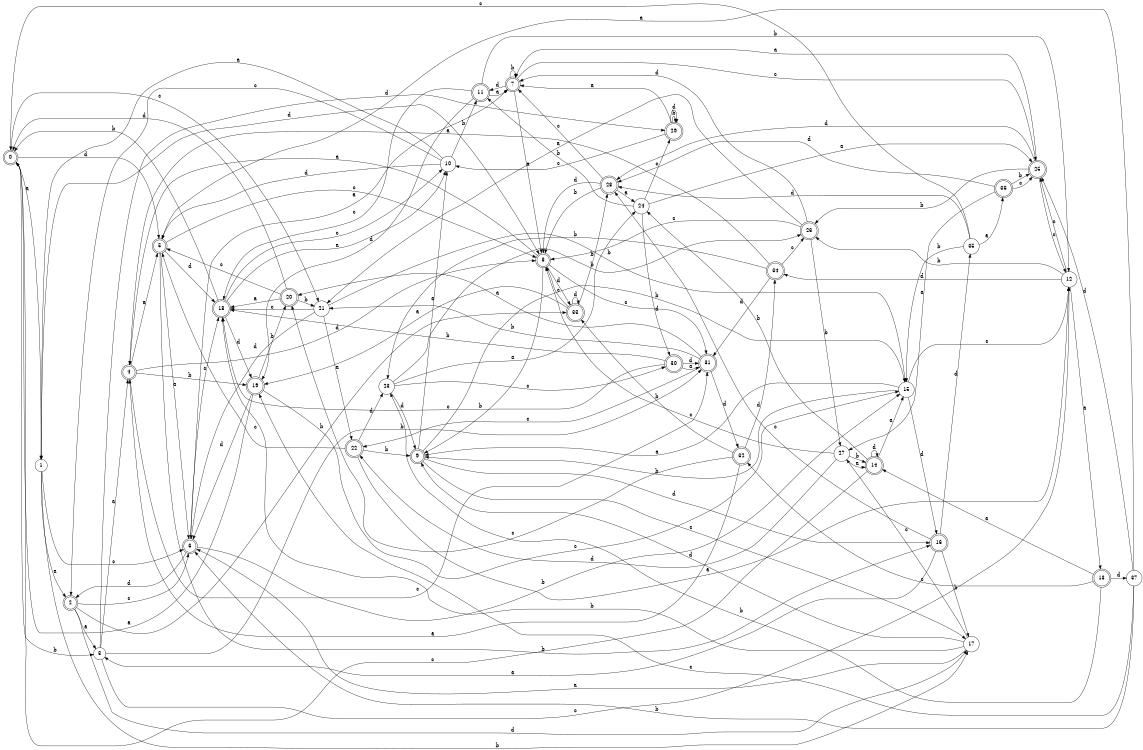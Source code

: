 digraph n31_8 {
__start0 [label="" shape="none"];

rankdir=LR;
size="8,5";

s0 [style="rounded,filled", color="black", fillcolor="white" shape="doublecircle", label="0"];
s1 [style="filled", color="black", fillcolor="white" shape="circle", label="1"];
s2 [style="rounded,filled", color="black", fillcolor="white" shape="doublecircle", label="2"];
s3 [style="filled", color="black", fillcolor="white" shape="circle", label="3"];
s4 [style="rounded,filled", color="black", fillcolor="white" shape="doublecircle", label="4"];
s5 [style="rounded,filled", color="black", fillcolor="white" shape="doublecircle", label="5"];
s6 [style="rounded,filled", color="black", fillcolor="white" shape="doublecircle", label="6"];
s7 [style="rounded,filled", color="black", fillcolor="white" shape="doublecircle", label="7"];
s8 [style="rounded,filled", color="black", fillcolor="white" shape="doublecircle", label="8"];
s9 [style="rounded,filled", color="black", fillcolor="white" shape="doublecircle", label="9"];
s10 [style="filled", color="black", fillcolor="white" shape="circle", label="10"];
s11 [style="rounded,filled", color="black", fillcolor="white" shape="doublecircle", label="11"];
s12 [style="filled", color="black", fillcolor="white" shape="circle", label="12"];
s13 [style="rounded,filled", color="black", fillcolor="white" shape="doublecircle", label="13"];
s14 [style="rounded,filled", color="black", fillcolor="white" shape="doublecircle", label="14"];
s15 [style="filled", color="black", fillcolor="white" shape="circle", label="15"];
s16 [style="rounded,filled", color="black", fillcolor="white" shape="doublecircle", label="16"];
s17 [style="filled", color="black", fillcolor="white" shape="circle", label="17"];
s18 [style="rounded,filled", color="black", fillcolor="white" shape="doublecircle", label="18"];
s19 [style="rounded,filled", color="black", fillcolor="white" shape="doublecircle", label="19"];
s20 [style="rounded,filled", color="black", fillcolor="white" shape="doublecircle", label="20"];
s21 [style="filled", color="black", fillcolor="white" shape="circle", label="21"];
s22 [style="rounded,filled", color="black", fillcolor="white" shape="doublecircle", label="22"];
s23 [style="filled", color="black", fillcolor="white" shape="circle", label="23"];
s24 [style="filled", color="black", fillcolor="white" shape="circle", label="24"];
s25 [style="rounded,filled", color="black", fillcolor="white" shape="doublecircle", label="25"];
s26 [style="rounded,filled", color="black", fillcolor="white" shape="doublecircle", label="26"];
s27 [style="filled", color="black", fillcolor="white" shape="circle", label="27"];
s28 [style="rounded,filled", color="black", fillcolor="white" shape="doublecircle", label="28"];
s29 [style="rounded,filled", color="black", fillcolor="white" shape="doublecircle", label="29"];
s30 [style="rounded,filled", color="black", fillcolor="white" shape="doublecircle", label="30"];
s31 [style="rounded,filled", color="black", fillcolor="white" shape="doublecircle", label="31"];
s32 [style="rounded,filled", color="black", fillcolor="white" shape="doublecircle", label="32"];
s33 [style="rounded,filled", color="black", fillcolor="white" shape="doublecircle", label="33"];
s34 [style="rounded,filled", color="black", fillcolor="white" shape="doublecircle", label="34"];
s35 [style="filled", color="black", fillcolor="white" shape="circle", label="35"];
s36 [style="rounded,filled", color="black", fillcolor="white" shape="doublecircle", label="36"];
s37 [style="filled", color="black", fillcolor="white" shape="circle", label="37"];
s0 -> s1 [label="a"];
s0 -> s3 [label="b"];
s0 -> s21 [label="c"];
s0 -> s5 [label="d"];
s1 -> s2 [label="a"];
s1 -> s17 [label="b"];
s1 -> s6 [label="c"];
s1 -> s8 [label="d"];
s2 -> s3 [label="a"];
s2 -> s33 [label="b"];
s2 -> s6 [label="c"];
s2 -> s17 [label="d"];
s3 -> s4 [label="a"];
s3 -> s31 [label="b"];
s3 -> s12 [label="c"];
s3 -> s29 [label="d"];
s4 -> s5 [label="a"];
s4 -> s19 [label="b"];
s4 -> s31 [label="c"];
s4 -> s8 [label="d"];
s5 -> s6 [label="a"];
s5 -> s16 [label="b"];
s5 -> s8 [label="c"];
s5 -> s18 [label="d"];
s6 -> s7 [label="a"];
s6 -> s15 [label="b"];
s6 -> s18 [label="c"];
s6 -> s2 [label="d"];
s7 -> s8 [label="a"];
s7 -> s7 [label="b"];
s7 -> s25 [label="c"];
s7 -> s11 [label="d"];
s8 -> s4 [label="a"];
s8 -> s9 [label="b"];
s8 -> s31 [label="c"];
s8 -> s33 [label="d"];
s9 -> s10 [label="a"];
s9 -> s15 [label="b"];
s9 -> s17 [label="c"];
s9 -> s16 [label="d"];
s10 -> s1 [label="a"];
s10 -> s11 [label="b"];
s10 -> s2 [label="c"];
s10 -> s5 [label="d"];
s11 -> s7 [label="a"];
s11 -> s12 [label="b"];
s11 -> s18 [label="c"];
s11 -> s19 [label="d"];
s12 -> s13 [label="a"];
s12 -> s26 [label="b"];
s12 -> s25 [label="c"];
s12 -> s34 [label="d"];
s13 -> s14 [label="a"];
s13 -> s23 [label="b"];
s13 -> s32 [label="c"];
s13 -> s37 [label="d"];
s14 -> s15 [label="a"];
s14 -> s24 [label="b"];
s14 -> s0 [label="c"];
s14 -> s14 [label="d"];
s15 -> s9 [label="a"];
s15 -> s9 [label="b"];
s15 -> s12 [label="c"];
s15 -> s16 [label="d"];
s16 -> s3 [label="a"];
s16 -> s17 [label="b"];
s16 -> s28 [label="c"];
s16 -> s35 [label="d"];
s17 -> s6 [label="a"];
s17 -> s18 [label="b"];
s17 -> s27 [label="c"];
s17 -> s9 [label="d"];
s18 -> s10 [label="a"];
s18 -> s0 [label="b"];
s18 -> s10 [label="c"];
s18 -> s19 [label="d"];
s19 -> s0 [label="a"];
s19 -> s20 [label="b"];
s19 -> s15 [label="c"];
s19 -> s6 [label="d"];
s20 -> s18 [label="a"];
s20 -> s21 [label="b"];
s20 -> s5 [label="c"];
s20 -> s0 [label="d"];
s21 -> s22 [label="a"];
s21 -> s15 [label="b"];
s21 -> s18 [label="c"];
s21 -> s6 [label="d"];
s22 -> s12 [label="a"];
s22 -> s9 [label="b"];
s22 -> s5 [label="c"];
s22 -> s23 [label="d"];
s23 -> s24 [label="a"];
s23 -> s26 [label="b"];
s23 -> s30 [label="c"];
s23 -> s9 [label="d"];
s24 -> s25 [label="a"];
s24 -> s11 [label="b"];
s24 -> s29 [label="c"];
s24 -> s30 [label="d"];
s25 -> s7 [label="a"];
s25 -> s26 [label="b"];
s25 -> s12 [label="c"];
s25 -> s28 [label="d"];
s26 -> s21 [label="a"];
s26 -> s27 [label="b"];
s26 -> s8 [label="c"];
s26 -> s7 [label="d"];
s27 -> s14 [label="a"];
s27 -> s14 [label="b"];
s27 -> s8 [label="c"];
s27 -> s22 [label="d"];
s28 -> s24 [label="a"];
s28 -> s8 [label="b"];
s28 -> s7 [label="c"];
s28 -> s8 [label="d"];
s29 -> s7 [label="a"];
s29 -> s29 [label="b"];
s29 -> s10 [label="c"];
s29 -> s29 [label="d"];
s30 -> s31 [label="a"];
s30 -> s18 [label="b"];
s30 -> s18 [label="c"];
s30 -> s31 [label="d"];
s31 -> s20 [label="a"];
s31 -> s21 [label="b"];
s31 -> s22 [label="c"];
s31 -> s32 [label="d"];
s32 -> s4 [label="a"];
s32 -> s33 [label="b"];
s32 -> s20 [label="c"];
s32 -> s34 [label="d"];
s33 -> s19 [label="a"];
s33 -> s28 [label="b"];
s33 -> s8 [label="c"];
s33 -> s33 [label="d"];
s34 -> s4 [label="a"];
s34 -> s23 [label="b"];
s34 -> s26 [label="c"];
s34 -> s31 [label="d"];
s35 -> s36 [label="a"];
s35 -> s15 [label="b"];
s35 -> s0 [label="c"];
s35 -> s28 [label="d"];
s36 -> s27 [label="a"];
s36 -> s25 [label="b"];
s36 -> s25 [label="c"];
s36 -> s28 [label="d"];
s37 -> s5 [label="a"];
s37 -> s6 [label="b"];
s37 -> s19 [label="c"];
s37 -> s25 [label="d"];

}
